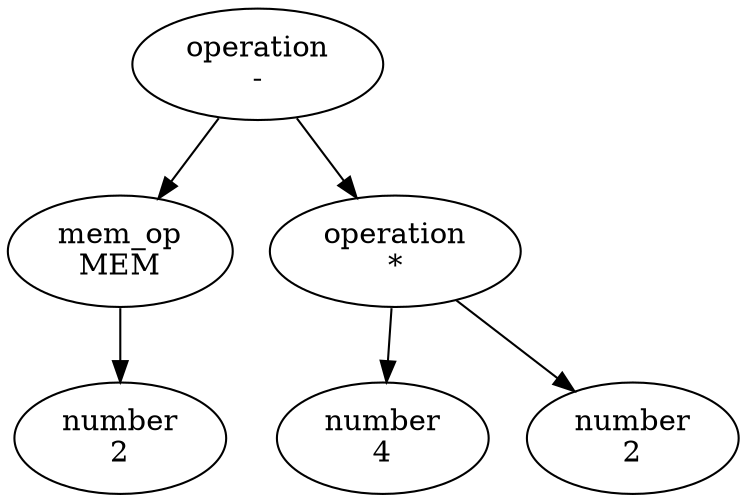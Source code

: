 digraph AST {
  node0 [label="operation\n-"];
  node1 [label="mem_op\nMEM"];
  node0 -> node1;
  node2 [label="number\n2"];
  node1 -> node2;
  node3 [label="operation\n*"];
  node0 -> node3;
  node4 [label="number\n4"];
  node3 -> node4;
  node5 [label="number\n2"];
  node3 -> node5;
}
